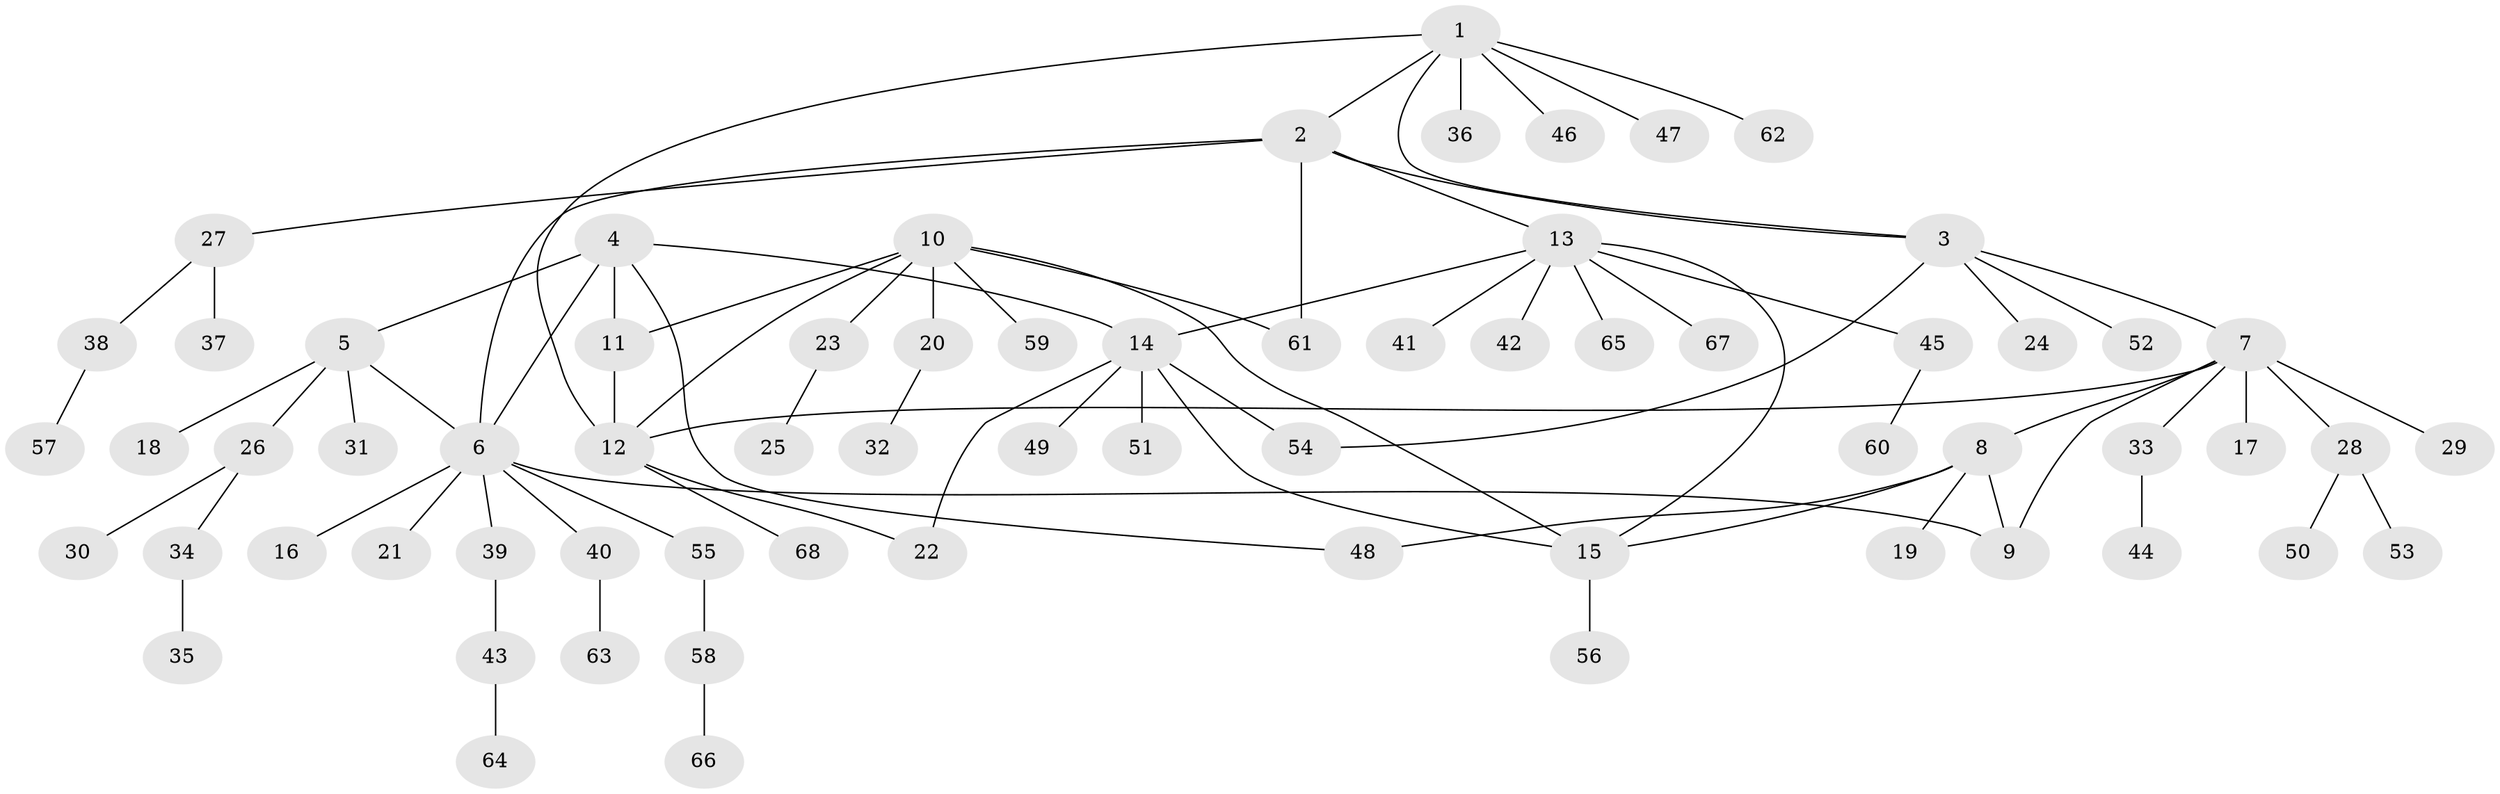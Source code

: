 // Generated by graph-tools (version 1.1) at 2025/02/03/09/25 03:02:47]
// undirected, 68 vertices, 82 edges
graph export_dot {
graph [start="1"]
  node [color=gray90,style=filled];
  1;
  2;
  3;
  4;
  5;
  6;
  7;
  8;
  9;
  10;
  11;
  12;
  13;
  14;
  15;
  16;
  17;
  18;
  19;
  20;
  21;
  22;
  23;
  24;
  25;
  26;
  27;
  28;
  29;
  30;
  31;
  32;
  33;
  34;
  35;
  36;
  37;
  38;
  39;
  40;
  41;
  42;
  43;
  44;
  45;
  46;
  47;
  48;
  49;
  50;
  51;
  52;
  53;
  54;
  55;
  56;
  57;
  58;
  59;
  60;
  61;
  62;
  63;
  64;
  65;
  66;
  67;
  68;
  1 -- 2;
  1 -- 3;
  1 -- 12;
  1 -- 36;
  1 -- 46;
  1 -- 47;
  1 -- 62;
  2 -- 3;
  2 -- 6;
  2 -- 13;
  2 -- 27;
  2 -- 61;
  3 -- 7;
  3 -- 24;
  3 -- 52;
  3 -- 54;
  4 -- 5;
  4 -- 6;
  4 -- 11;
  4 -- 14;
  4 -- 48;
  5 -- 6;
  5 -- 18;
  5 -- 26;
  5 -- 31;
  6 -- 9;
  6 -- 16;
  6 -- 21;
  6 -- 39;
  6 -- 40;
  6 -- 55;
  7 -- 8;
  7 -- 9;
  7 -- 12;
  7 -- 17;
  7 -- 28;
  7 -- 29;
  7 -- 33;
  8 -- 9;
  8 -- 15;
  8 -- 19;
  8 -- 48;
  10 -- 11;
  10 -- 12;
  10 -- 15;
  10 -- 20;
  10 -- 23;
  10 -- 59;
  10 -- 61;
  11 -- 12;
  12 -- 22;
  12 -- 68;
  13 -- 14;
  13 -- 15;
  13 -- 41;
  13 -- 42;
  13 -- 45;
  13 -- 65;
  13 -- 67;
  14 -- 15;
  14 -- 22;
  14 -- 49;
  14 -- 51;
  14 -- 54;
  15 -- 56;
  20 -- 32;
  23 -- 25;
  26 -- 30;
  26 -- 34;
  27 -- 37;
  27 -- 38;
  28 -- 50;
  28 -- 53;
  33 -- 44;
  34 -- 35;
  38 -- 57;
  39 -- 43;
  40 -- 63;
  43 -- 64;
  45 -- 60;
  55 -- 58;
  58 -- 66;
}

